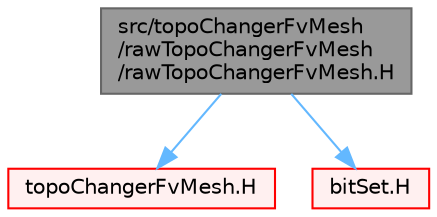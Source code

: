 digraph "src/topoChangerFvMesh/rawTopoChangerFvMesh/rawTopoChangerFvMesh.H"
{
 // LATEX_PDF_SIZE
  bgcolor="transparent";
  edge [fontname=Helvetica,fontsize=10,labelfontname=Helvetica,labelfontsize=10];
  node [fontname=Helvetica,fontsize=10,shape=box,height=0.2,width=0.4];
  Node1 [id="Node000001",label="src/topoChangerFvMesh\l/rawTopoChangerFvMesh\l/rawTopoChangerFvMesh.H",height=0.2,width=0.4,color="gray40", fillcolor="grey60", style="filled", fontcolor="black",tooltip=" "];
  Node1 -> Node2 [id="edge1_Node000001_Node000002",color="steelblue1",style="solid",tooltip=" "];
  Node2 [id="Node000002",label="topoChangerFvMesh.H",height=0.2,width=0.4,color="red", fillcolor="#FFF0F0", style="filled",URL="$topoChangerFvMesh_8H.html",tooltip=" "];
  Node1 -> Node192 [id="edge2_Node000001_Node000192",color="steelblue1",style="solid",tooltip=" "];
  Node192 [id="Node000192",label="bitSet.H",height=0.2,width=0.4,color="red", fillcolor="#FFF0F0", style="filled",URL="$bitSet_8H.html",tooltip=" "];
}
